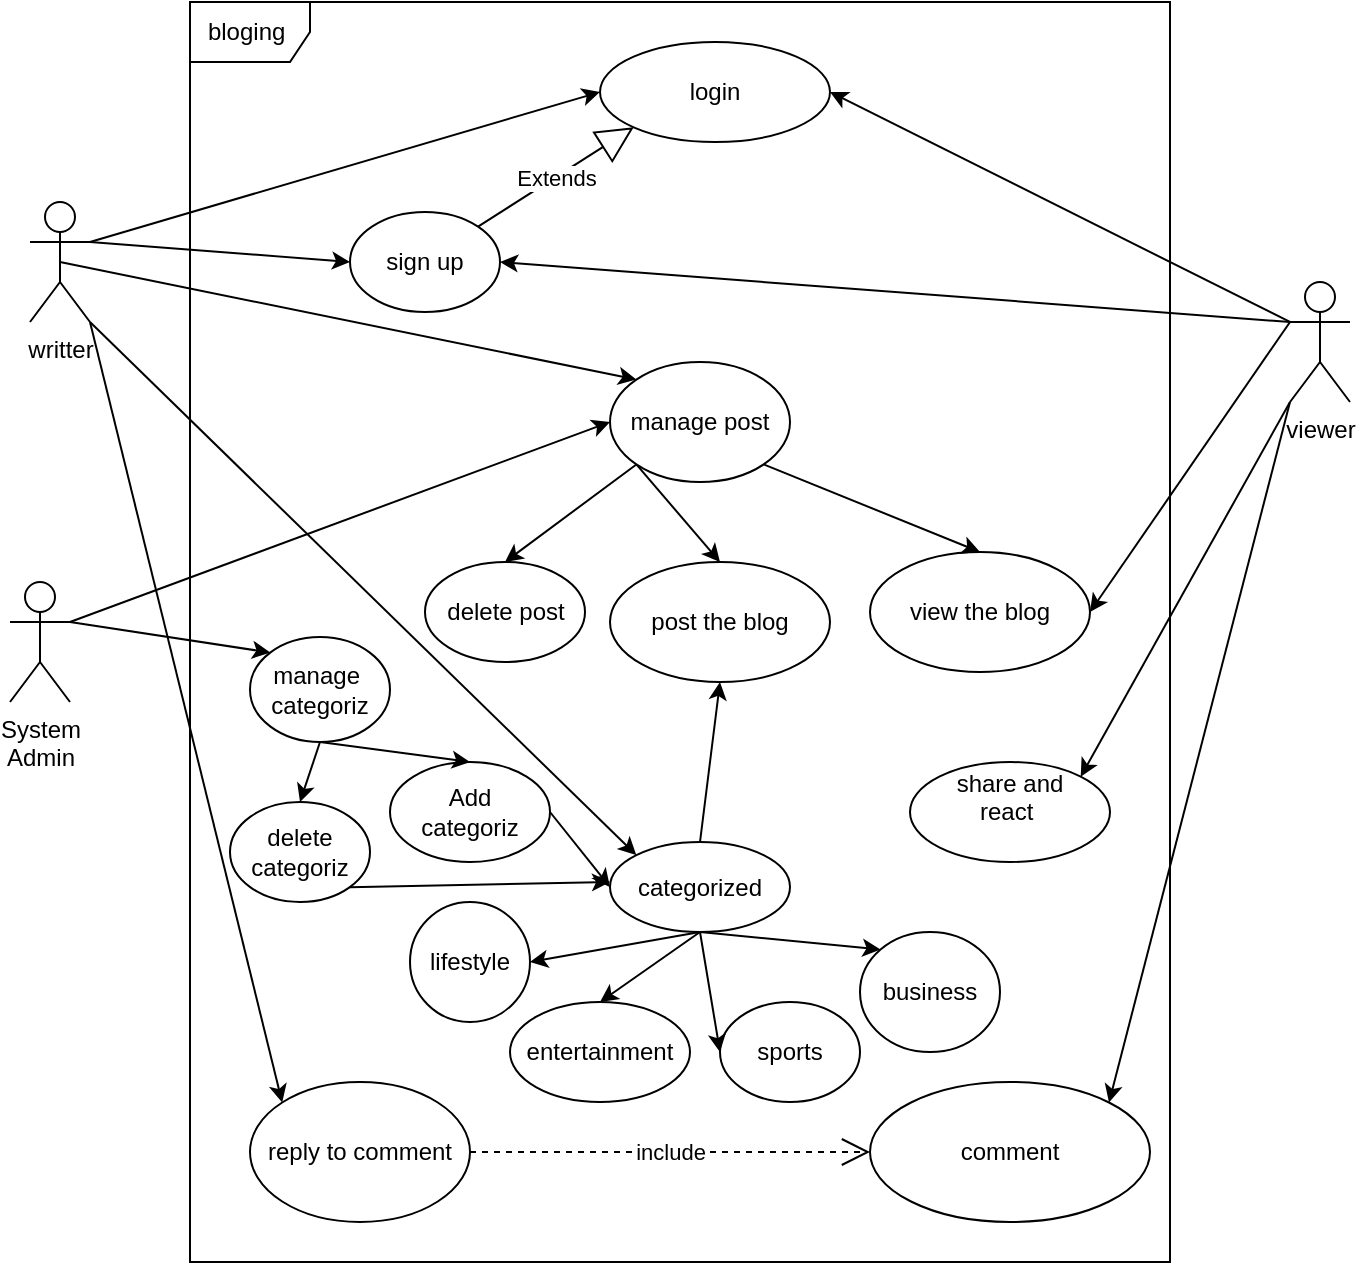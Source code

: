 <mxfile version="24.7.16">
  <diagram name="Page-1" id="oAWdkMg7gcc_i9H8JLZy">
    <mxGraphModel dx="1257" dy="601" grid="1" gridSize="10" guides="1" tooltips="1" connect="1" arrows="1" fold="1" page="1" pageScale="1" pageWidth="850" pageHeight="1100" math="0" shadow="0">
      <root>
        <mxCell id="0" />
        <mxCell id="1" parent="0" />
        <mxCell id="S9wuy9-w8mvuWJSFI1AR-1" value="&lt;div&gt;writter&lt;/div&gt;" style="shape=umlActor;verticalLabelPosition=bottom;verticalAlign=top;html=1;outlineConnect=0;" parent="1" vertex="1">
          <mxGeometry x="80" y="140" width="30" height="60" as="geometry" />
        </mxCell>
        <mxCell id="S9wuy9-w8mvuWJSFI1AR-2" value="viewer" style="shape=umlActor;verticalLabelPosition=bottom;verticalAlign=top;html=1;outlineConnect=0;" parent="1" vertex="1">
          <mxGeometry x="710" y="180" width="30" height="60" as="geometry" />
        </mxCell>
        <mxCell id="S9wuy9-w8mvuWJSFI1AR-3" value="post the blog" style="ellipse;whiteSpace=wrap;html=1;" parent="1" vertex="1">
          <mxGeometry x="370" y="320" width="110" height="60" as="geometry" />
        </mxCell>
        <mxCell id="S9wuy9-w8mvuWJSFI1AR-4" value="view the blog" style="ellipse;whiteSpace=wrap;html=1;" parent="1" vertex="1">
          <mxGeometry x="500" y="315" width="110" height="60" as="geometry" />
        </mxCell>
        <mxCell id="S9wuy9-w8mvuWJSFI1AR-5" value="categorized" style="ellipse;whiteSpace=wrap;html=1;" parent="1" vertex="1">
          <mxGeometry x="370" y="460" width="90" height="45" as="geometry" />
        </mxCell>
        <mxCell id="S9wuy9-w8mvuWJSFI1AR-6" value="share and&lt;div&gt;react&amp;nbsp;&lt;div&gt;&lt;br&gt;&lt;/div&gt;&lt;/div&gt;" style="ellipse;whiteSpace=wrap;html=1;" parent="1" vertex="1">
          <mxGeometry x="520" y="420" width="100" height="50" as="geometry" />
        </mxCell>
        <mxCell id="S9wuy9-w8mvuWJSFI1AR-7" value="bloging&amp;nbsp;" style="shape=umlFrame;whiteSpace=wrap;html=1;pointerEvents=0;" parent="1" vertex="1">
          <mxGeometry x="160" y="40" width="490" height="630" as="geometry" />
        </mxCell>
        <mxCell id="S9wuy9-w8mvuWJSFI1AR-10" value="" style="endArrow=classic;html=1;rounded=0;exitX=0;exitY=0.333;exitDx=0;exitDy=0;exitPerimeter=0;entryX=1;entryY=0.5;entryDx=0;entryDy=0;" parent="1" source="S9wuy9-w8mvuWJSFI1AR-2" target="S9wuy9-w8mvuWJSFI1AR-4" edge="1">
          <mxGeometry width="50" height="50" relative="1" as="geometry">
            <mxPoint x="710" y="250" as="sourcePoint" />
            <mxPoint x="760" y="200" as="targetPoint" />
          </mxGeometry>
        </mxCell>
        <mxCell id="S9wuy9-w8mvuWJSFI1AR-11" value="" style="endArrow=classic;html=1;rounded=0;exitX=0.5;exitY=0.5;exitDx=0;exitDy=0;exitPerimeter=0;entryX=0;entryY=0;entryDx=0;entryDy=0;" parent="1" source="S9wuy9-w8mvuWJSFI1AR-1" target="QENb9RkZgpsSqcm8L1me-2" edge="1">
          <mxGeometry width="50" height="50" relative="1" as="geometry">
            <mxPoint x="120" y="320" as="sourcePoint" />
            <mxPoint x="170" y="270" as="targetPoint" />
          </mxGeometry>
        </mxCell>
        <mxCell id="S9wuy9-w8mvuWJSFI1AR-12" value="" style="endArrow=classic;html=1;rounded=0;exitX=1;exitY=1;exitDx=0;exitDy=0;exitPerimeter=0;entryX=0;entryY=0;entryDx=0;entryDy=0;" parent="1" source="S9wuy9-w8mvuWJSFI1AR-1" target="S9wuy9-w8mvuWJSFI1AR-5" edge="1">
          <mxGeometry width="50" height="50" relative="1" as="geometry">
            <mxPoint x="130" y="320" as="sourcePoint" />
            <mxPoint x="180" y="270" as="targetPoint" />
          </mxGeometry>
        </mxCell>
        <mxCell id="S9wuy9-w8mvuWJSFI1AR-16" value="reply to comment" style="ellipse;whiteSpace=wrap;html=1;" parent="1" vertex="1">
          <mxGeometry x="190" y="580" width="110" height="70" as="geometry" />
        </mxCell>
        <mxCell id="S9wuy9-w8mvuWJSFI1AR-17" value="" style="endArrow=classic;html=1;rounded=0;exitX=0;exitY=1;exitDx=0;exitDy=0;exitPerimeter=0;entryX=1;entryY=0;entryDx=0;entryDy=0;" parent="1" source="S9wuy9-w8mvuWJSFI1AR-2" target="S9wuy9-w8mvuWJSFI1AR-6" edge="1">
          <mxGeometry width="50" height="50" relative="1" as="geometry">
            <mxPoint x="660" y="340" as="sourcePoint" />
            <mxPoint x="710" y="290" as="targetPoint" />
          </mxGeometry>
        </mxCell>
        <mxCell id="S9wuy9-w8mvuWJSFI1AR-20" value="" style="endArrow=classic;html=1;rounded=0;entryX=0;entryY=0;entryDx=0;entryDy=0;exitX=1;exitY=1;exitDx=0;exitDy=0;exitPerimeter=0;" parent="1" source="S9wuy9-w8mvuWJSFI1AR-1" target="S9wuy9-w8mvuWJSFI1AR-16" edge="1">
          <mxGeometry width="50" height="50" relative="1" as="geometry">
            <mxPoint x="160" y="210" as="sourcePoint" />
            <mxPoint x="140" y="300" as="targetPoint" />
          </mxGeometry>
        </mxCell>
        <mxCell id="S9wuy9-w8mvuWJSFI1AR-21" value="include" style="endArrow=open;endSize=12;dashed=1;html=1;rounded=0;exitX=1;exitY=0.5;exitDx=0;exitDy=0;entryX=0;entryY=0.5;entryDx=0;entryDy=0;" parent="1" source="S9wuy9-w8mvuWJSFI1AR-16" target="S9wuy9-w8mvuWJSFI1AR-25" edge="1">
          <mxGeometry width="160" relative="1" as="geometry">
            <mxPoint x="30" y="420" as="sourcePoint" />
            <mxPoint x="640" y="410" as="targetPoint" />
          </mxGeometry>
        </mxCell>
        <mxCell id="S9wuy9-w8mvuWJSFI1AR-22" value="login" style="ellipse;whiteSpace=wrap;html=1;" parent="1" vertex="1">
          <mxGeometry x="365" y="60" width="115" height="50" as="geometry" />
        </mxCell>
        <mxCell id="S9wuy9-w8mvuWJSFI1AR-23" value="" style="endArrow=classic;html=1;rounded=0;exitX=1;exitY=0.333;exitDx=0;exitDy=0;exitPerimeter=0;entryX=0;entryY=0.5;entryDx=0;entryDy=0;" parent="1" source="S9wuy9-w8mvuWJSFI1AR-1" target="S9wuy9-w8mvuWJSFI1AR-22" edge="1">
          <mxGeometry width="50" height="50" relative="1" as="geometry">
            <mxPoint x="70" y="160" as="sourcePoint" />
            <mxPoint x="120" y="110" as="targetPoint" />
          </mxGeometry>
        </mxCell>
        <mxCell id="S9wuy9-w8mvuWJSFI1AR-24" value="" style="endArrow=classic;html=1;rounded=0;entryX=1;entryY=0.5;entryDx=0;entryDy=0;exitX=0;exitY=0.333;exitDx=0;exitDy=0;exitPerimeter=0;" parent="1" target="S9wuy9-w8mvuWJSFI1AR-22" edge="1" source="S9wuy9-w8mvuWJSFI1AR-2">
          <mxGeometry width="50" height="50" relative="1" as="geometry">
            <mxPoint x="670" y="150" as="sourcePoint" />
            <mxPoint x="730" y="70" as="targetPoint" />
          </mxGeometry>
        </mxCell>
        <mxCell id="S9wuy9-w8mvuWJSFI1AR-25" value="comment" style="ellipse;whiteSpace=wrap;html=1;" parent="1" vertex="1">
          <mxGeometry x="500" y="580" width="140" height="70" as="geometry" />
        </mxCell>
        <mxCell id="S9wuy9-w8mvuWJSFI1AR-26" value="" style="endArrow=classic;html=1;rounded=0;entryX=1;entryY=0;entryDx=0;entryDy=0;exitX=0;exitY=1;exitDx=0;exitDy=0;exitPerimeter=0;" parent="1" source="S9wuy9-w8mvuWJSFI1AR-2" target="S9wuy9-w8mvuWJSFI1AR-25" edge="1">
          <mxGeometry width="50" height="50" relative="1" as="geometry">
            <mxPoint x="640" y="200" as="sourcePoint" />
            <mxPoint x="750" y="280" as="targetPoint" />
          </mxGeometry>
        </mxCell>
        <mxCell id="S9wuy9-w8mvuWJSFI1AR-27" value="delete post" style="ellipse;whiteSpace=wrap;html=1;" parent="1" vertex="1">
          <mxGeometry x="277.5" y="320" width="80" height="50" as="geometry" />
        </mxCell>
        <mxCell id="S9wuy9-w8mvuWJSFI1AR-29" value="sports" style="ellipse;whiteSpace=wrap;html=1;" parent="1" vertex="1">
          <mxGeometry x="425" y="540" width="70" height="50" as="geometry" />
        </mxCell>
        <mxCell id="S9wuy9-w8mvuWJSFI1AR-31" value="business" style="ellipse;whiteSpace=wrap;html=1;" parent="1" vertex="1">
          <mxGeometry x="495" y="505" width="70" height="60" as="geometry" />
        </mxCell>
        <mxCell id="S9wuy9-w8mvuWJSFI1AR-32" value="entertainment" style="ellipse;whiteSpace=wrap;html=1;" parent="1" vertex="1">
          <mxGeometry x="320" y="540" width="90" height="50" as="geometry" />
        </mxCell>
        <mxCell id="S9wuy9-w8mvuWJSFI1AR-33" value="lifestyle" style="ellipse;whiteSpace=wrap;html=1;" parent="1" vertex="1">
          <mxGeometry x="270" y="490" width="60" height="60" as="geometry" />
        </mxCell>
        <mxCell id="S9wuy9-w8mvuWJSFI1AR-34" value="" style="endArrow=classic;html=1;rounded=0;exitX=0.5;exitY=1;exitDx=0;exitDy=0;entryX=1;entryY=0.5;entryDx=0;entryDy=0;" parent="1" source="S9wuy9-w8mvuWJSFI1AR-5" target="S9wuy9-w8mvuWJSFI1AR-33" edge="1">
          <mxGeometry width="50" height="50" relative="1" as="geometry">
            <mxPoint x="60" y="340" as="sourcePoint" />
            <mxPoint x="110" y="290" as="targetPoint" />
          </mxGeometry>
        </mxCell>
        <mxCell id="S9wuy9-w8mvuWJSFI1AR-35" value="" style="endArrow=classic;html=1;rounded=0;exitX=0.5;exitY=1;exitDx=0;exitDy=0;entryX=0.5;entryY=0;entryDx=0;entryDy=0;" parent="1" source="S9wuy9-w8mvuWJSFI1AR-5" target="S9wuy9-w8mvuWJSFI1AR-32" edge="1">
          <mxGeometry width="50" height="50" relative="1" as="geometry">
            <mxPoint x="80" y="350" as="sourcePoint" />
            <mxPoint x="130" y="300" as="targetPoint" />
          </mxGeometry>
        </mxCell>
        <mxCell id="S9wuy9-w8mvuWJSFI1AR-36" value="" style="endArrow=classic;html=1;rounded=0;exitX=0.5;exitY=1;exitDx=0;exitDy=0;entryX=0;entryY=0;entryDx=0;entryDy=0;" parent="1" source="S9wuy9-w8mvuWJSFI1AR-5" target="S9wuy9-w8mvuWJSFI1AR-31" edge="1">
          <mxGeometry width="50" height="50" relative="1" as="geometry">
            <mxPoint x="40" y="350" as="sourcePoint" />
            <mxPoint x="90" y="300" as="targetPoint" />
          </mxGeometry>
        </mxCell>
        <mxCell id="S9wuy9-w8mvuWJSFI1AR-37" value="" style="endArrow=classic;html=1;rounded=0;exitX=0.5;exitY=1;exitDx=0;exitDy=0;entryX=0;entryY=0.5;entryDx=0;entryDy=0;" parent="1" source="S9wuy9-w8mvuWJSFI1AR-5" target="S9wuy9-w8mvuWJSFI1AR-29" edge="1">
          <mxGeometry width="50" height="50" relative="1" as="geometry">
            <mxPoint x="50" y="340" as="sourcePoint" />
            <mxPoint x="100" y="290" as="targetPoint" />
          </mxGeometry>
        </mxCell>
        <mxCell id="S9wuy9-w8mvuWJSFI1AR-38" value="" style="endArrow=classic;html=1;rounded=0;exitX=0.5;exitY=0;exitDx=0;exitDy=0;entryX=0.5;entryY=1;entryDx=0;entryDy=0;" parent="1" source="S9wuy9-w8mvuWJSFI1AR-5" target="S9wuy9-w8mvuWJSFI1AR-3" edge="1">
          <mxGeometry width="50" height="50" relative="1" as="geometry">
            <mxPoint x="90" y="340" as="sourcePoint" />
            <mxPoint x="140" y="290" as="targetPoint" />
          </mxGeometry>
        </mxCell>
        <mxCell id="QENb9RkZgpsSqcm8L1me-1" value="System&lt;div&gt;Admin&lt;/div&gt;" style="shape=umlActor;verticalLabelPosition=bottom;verticalAlign=top;html=1;outlineConnect=0;" vertex="1" parent="1">
          <mxGeometry x="70" y="330" width="30" height="60" as="geometry" />
        </mxCell>
        <mxCell id="QENb9RkZgpsSqcm8L1me-2" value="manage post" style="ellipse;whiteSpace=wrap;html=1;" vertex="1" parent="1">
          <mxGeometry x="370" y="220" width="90" height="60" as="geometry" />
        </mxCell>
        <mxCell id="QENb9RkZgpsSqcm8L1me-5" value="" style="endArrow=classic;html=1;rounded=0;entryX=0.5;entryY=0;entryDx=0;entryDy=0;exitX=1;exitY=1;exitDx=0;exitDy=0;" edge="1" parent="1" source="QENb9RkZgpsSqcm8L1me-2" target="S9wuy9-w8mvuWJSFI1AR-4">
          <mxGeometry width="50" height="50" relative="1" as="geometry">
            <mxPoint x="50" y="120" as="sourcePoint" />
            <mxPoint x="100" y="70" as="targetPoint" />
          </mxGeometry>
        </mxCell>
        <mxCell id="QENb9RkZgpsSqcm8L1me-6" value="" style="endArrow=classic;html=1;rounded=0;entryX=0.5;entryY=0;entryDx=0;entryDy=0;exitX=0;exitY=1;exitDx=0;exitDy=0;" edge="1" parent="1" source="QENb9RkZgpsSqcm8L1me-2" target="S9wuy9-w8mvuWJSFI1AR-3">
          <mxGeometry width="50" height="50" relative="1" as="geometry">
            <mxPoint x="60" y="130" as="sourcePoint" />
            <mxPoint x="110" y="80" as="targetPoint" />
          </mxGeometry>
        </mxCell>
        <mxCell id="QENb9RkZgpsSqcm8L1me-7" value="" style="endArrow=classic;html=1;rounded=0;entryX=0;entryY=0.5;entryDx=0;entryDy=0;exitX=1;exitY=0.333;exitDx=0;exitDy=0;exitPerimeter=0;" edge="1" parent="1" source="QENb9RkZgpsSqcm8L1me-1" target="QENb9RkZgpsSqcm8L1me-2">
          <mxGeometry width="50" height="50" relative="1" as="geometry">
            <mxPoint x="10" y="300" as="sourcePoint" />
            <mxPoint x="60" y="250" as="targetPoint" />
          </mxGeometry>
        </mxCell>
        <mxCell id="QENb9RkZgpsSqcm8L1me-9" value="delete categoriz" style="ellipse;whiteSpace=wrap;html=1;" vertex="1" parent="1">
          <mxGeometry x="180" y="440" width="70" height="50" as="geometry" />
        </mxCell>
        <mxCell id="QENb9RkZgpsSqcm8L1me-10" value="Add&lt;div&gt;categoriz&lt;/div&gt;" style="ellipse;whiteSpace=wrap;html=1;" vertex="1" parent="1">
          <mxGeometry x="260" y="420" width="80" height="50" as="geometry" />
        </mxCell>
        <mxCell id="QENb9RkZgpsSqcm8L1me-11" value="manage&amp;nbsp;&lt;div&gt;categoriz&lt;/div&gt;" style="ellipse;whiteSpace=wrap;html=1;" vertex="1" parent="1">
          <mxGeometry x="190" y="357.5" width="70" height="52.5" as="geometry" />
        </mxCell>
        <mxCell id="QENb9RkZgpsSqcm8L1me-12" value="" style="endArrow=classic;html=1;rounded=0;exitX=0.5;exitY=1;exitDx=0;exitDy=0;entryX=0.5;entryY=0;entryDx=0;entryDy=0;" edge="1" parent="1" source="QENb9RkZgpsSqcm8L1me-11" target="QENb9RkZgpsSqcm8L1me-10">
          <mxGeometry width="50" height="50" relative="1" as="geometry">
            <mxPoint x="80" y="480" as="sourcePoint" />
            <mxPoint x="130" y="430" as="targetPoint" />
          </mxGeometry>
        </mxCell>
        <mxCell id="QENb9RkZgpsSqcm8L1me-13" value="" style="endArrow=classic;html=1;rounded=0;entryX=0.5;entryY=0;entryDx=0;entryDy=0;exitX=0.5;exitY=1;exitDx=0;exitDy=0;" edge="1" parent="1" source="QENb9RkZgpsSqcm8L1me-11" target="QENb9RkZgpsSqcm8L1me-9">
          <mxGeometry width="50" height="50" relative="1" as="geometry">
            <mxPoint x="70" y="480" as="sourcePoint" />
            <mxPoint x="120" y="430" as="targetPoint" />
          </mxGeometry>
        </mxCell>
        <mxCell id="QENb9RkZgpsSqcm8L1me-14" value="" style="endArrow=classic;html=1;rounded=0;exitX=1;exitY=0.5;exitDx=0;exitDy=0;entryX=0;entryY=0.5;entryDx=0;entryDy=0;" edge="1" parent="1" source="QENb9RkZgpsSqcm8L1me-10" target="S9wuy9-w8mvuWJSFI1AR-5">
          <mxGeometry width="50" height="50" relative="1" as="geometry">
            <mxPoint x="80" y="500" as="sourcePoint" />
            <mxPoint x="130" y="450" as="targetPoint" />
          </mxGeometry>
        </mxCell>
        <mxCell id="QENb9RkZgpsSqcm8L1me-15" value="" style="endArrow=classic;html=1;rounded=0;entryX=0;entryY=0;entryDx=0;entryDy=0;" edge="1" parent="1" target="QENb9RkZgpsSqcm8L1me-11">
          <mxGeometry width="50" height="50" relative="1" as="geometry">
            <mxPoint x="100" y="350" as="sourcePoint" />
            <mxPoint x="90" y="460" as="targetPoint" />
          </mxGeometry>
        </mxCell>
        <mxCell id="QENb9RkZgpsSqcm8L1me-16" value="" style="endArrow=classic;html=1;rounded=0;entryX=0.5;entryY=0;entryDx=0;entryDy=0;exitX=0;exitY=1;exitDx=0;exitDy=0;" edge="1" parent="1" source="QENb9RkZgpsSqcm8L1me-2" target="S9wuy9-w8mvuWJSFI1AR-27">
          <mxGeometry width="50" height="50" relative="1" as="geometry">
            <mxPoint x="380" y="220" as="sourcePoint" />
            <mxPoint x="50" y="260" as="targetPoint" />
          </mxGeometry>
        </mxCell>
        <mxCell id="QENb9RkZgpsSqcm8L1me-17" value="sign up" style="ellipse;whiteSpace=wrap;html=1;" vertex="1" parent="1">
          <mxGeometry x="240" y="145" width="75" height="50" as="geometry" />
        </mxCell>
        <mxCell id="QENb9RkZgpsSqcm8L1me-18" value="Extends" style="endArrow=block;endSize=16;endFill=0;html=1;rounded=0;exitX=1;exitY=0;exitDx=0;exitDy=0;entryX=0;entryY=1;entryDx=0;entryDy=0;" edge="1" parent="1" source="QENb9RkZgpsSqcm8L1me-17" target="S9wuy9-w8mvuWJSFI1AR-22">
          <mxGeometry width="160" relative="1" as="geometry">
            <mxPoint x="-20" y="280" as="sourcePoint" />
            <mxPoint x="140" y="280" as="targetPoint" />
          </mxGeometry>
        </mxCell>
        <mxCell id="QENb9RkZgpsSqcm8L1me-19" value="" style="endArrow=classic;html=1;rounded=0;exitX=1;exitY=0.333;exitDx=0;exitDy=0;exitPerimeter=0;entryX=0;entryY=0.5;entryDx=0;entryDy=0;" edge="1" parent="1" source="S9wuy9-w8mvuWJSFI1AR-1" target="QENb9RkZgpsSqcm8L1me-17">
          <mxGeometry width="50" height="50" relative="1" as="geometry">
            <mxPoint y="200" as="sourcePoint" />
            <mxPoint x="50" y="150" as="targetPoint" />
          </mxGeometry>
        </mxCell>
        <mxCell id="QENb9RkZgpsSqcm8L1me-20" value="" style="endArrow=classic;html=1;rounded=0;entryX=1;entryY=0.5;entryDx=0;entryDy=0;" edge="1" parent="1" target="QENb9RkZgpsSqcm8L1me-17">
          <mxGeometry width="50" height="50" relative="1" as="geometry">
            <mxPoint x="710" y="200" as="sourcePoint" />
            <mxPoint x="550" y="170" as="targetPoint" />
          </mxGeometry>
        </mxCell>
        <mxCell id="QENb9RkZgpsSqcm8L1me-21" value="" style="endArrow=classic;html=1;rounded=0;exitX=1;exitY=1;exitDx=0;exitDy=0;" edge="1" parent="1" source="QENb9RkZgpsSqcm8L1me-9">
          <mxGeometry width="50" height="50" relative="1" as="geometry">
            <mxPoint x="60" y="540" as="sourcePoint" />
            <mxPoint x="370" y="480" as="targetPoint" />
          </mxGeometry>
        </mxCell>
      </root>
    </mxGraphModel>
  </diagram>
</mxfile>

